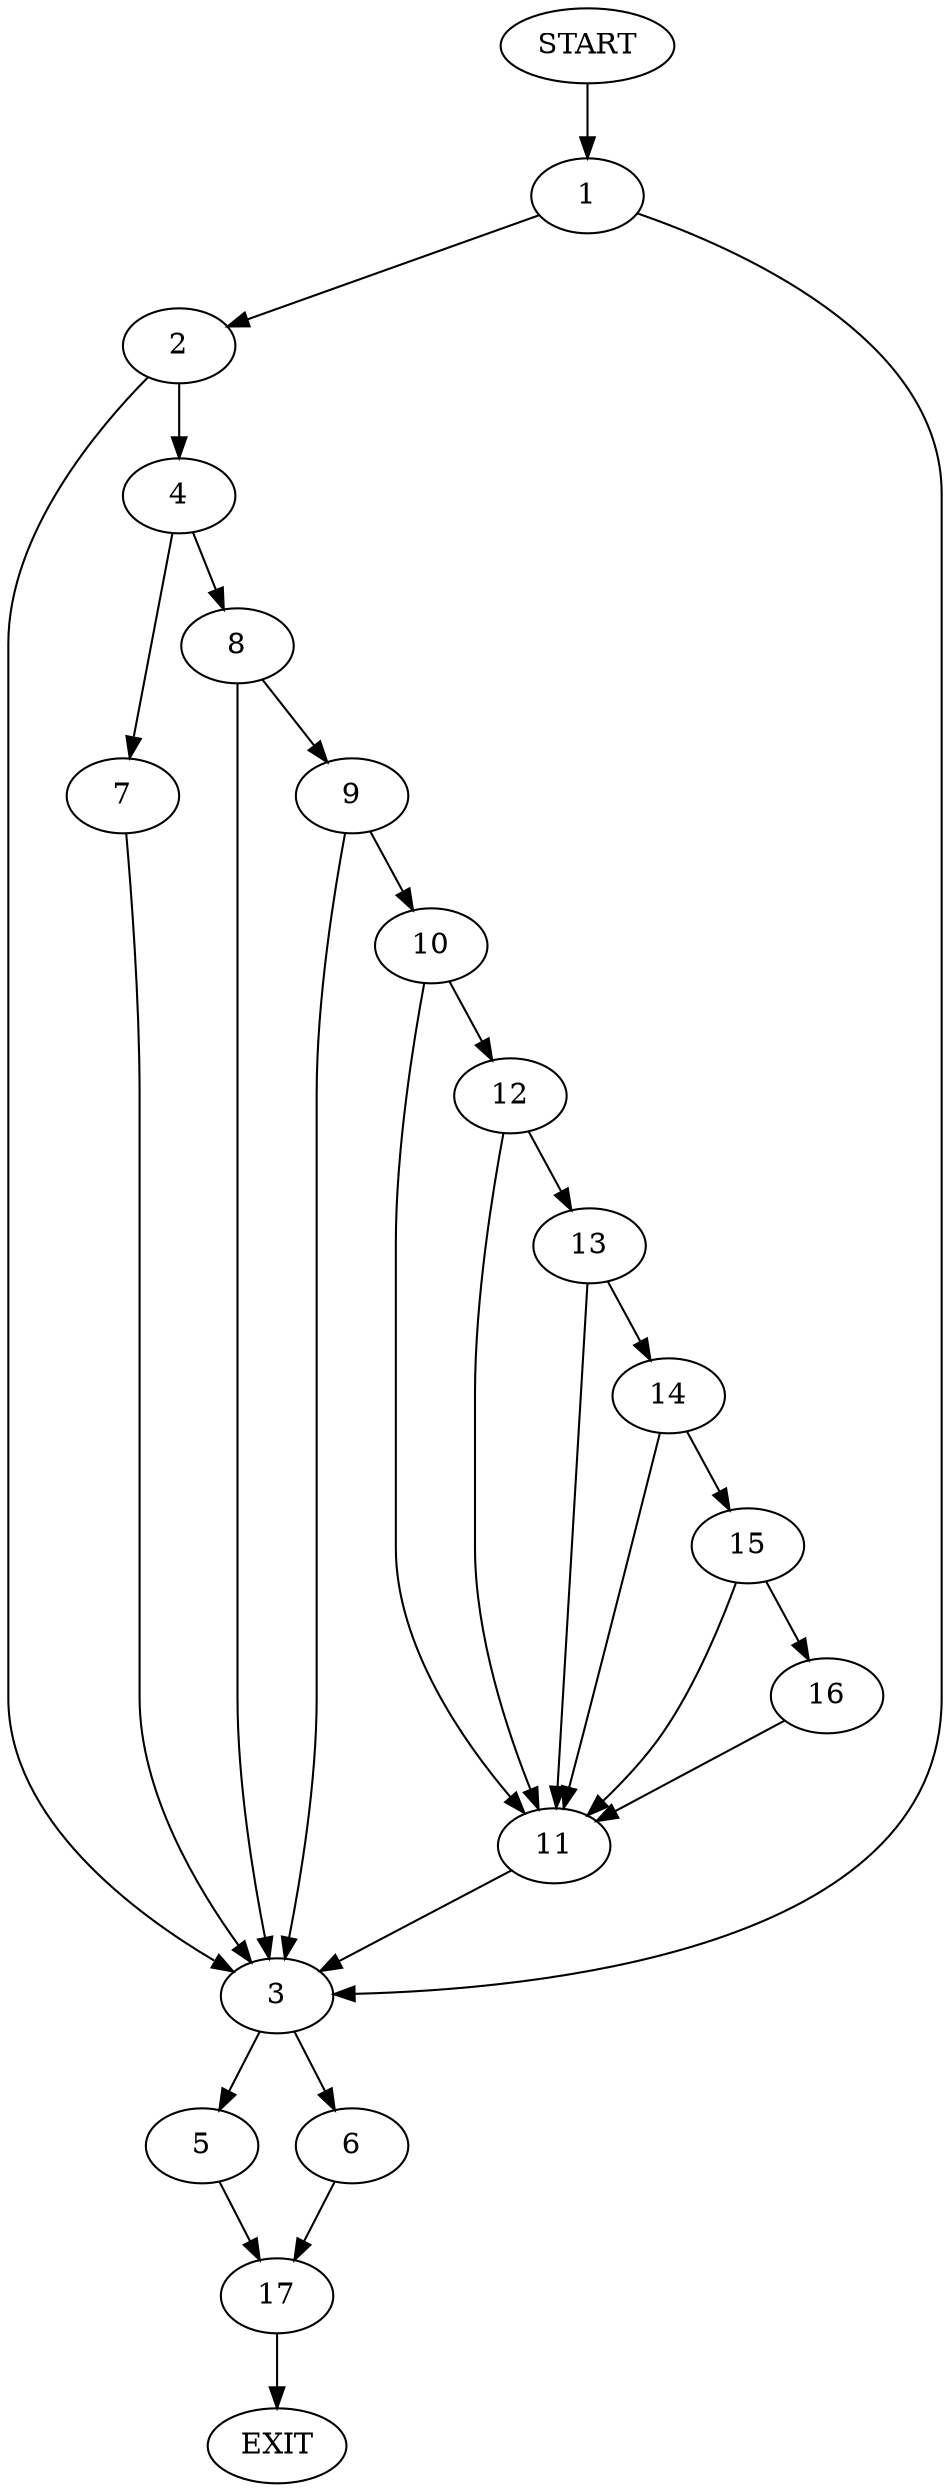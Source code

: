 digraph {
0 [label="START"]
18 [label="EXIT"]
0 -> 1
1 -> 2
1 -> 3
2 -> 4
2 -> 3
3 -> 5
3 -> 6
4 -> 7
4 -> 8
8 -> 9
8 -> 3
7 -> 3
9 -> 10
9 -> 3
10 -> 11
10 -> 12
11 -> 3
12 -> 11
12 -> 13
13 -> 11
13 -> 14
14 -> 11
14 -> 15
15 -> 11
15 -> 16
16 -> 11
5 -> 17
6 -> 17
17 -> 18
}
